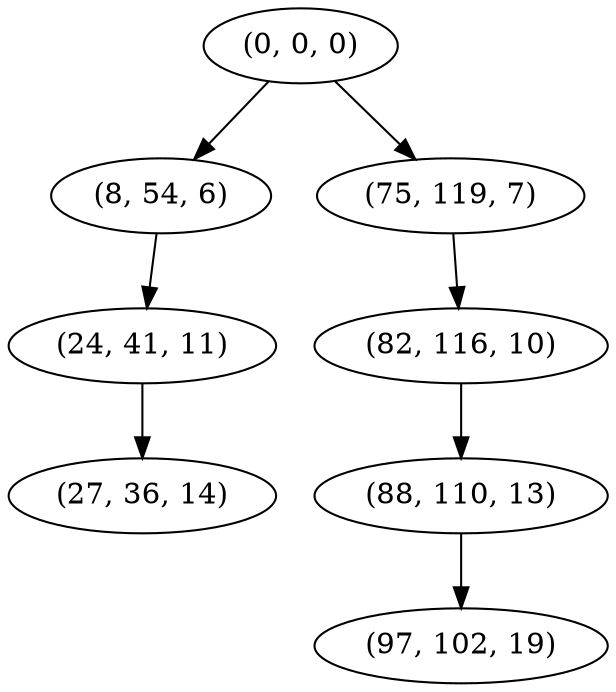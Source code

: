 digraph tree {
    "(0, 0, 0)";
    "(8, 54, 6)";
    "(24, 41, 11)";
    "(27, 36, 14)";
    "(75, 119, 7)";
    "(82, 116, 10)";
    "(88, 110, 13)";
    "(97, 102, 19)";
    "(0, 0, 0)" -> "(8, 54, 6)";
    "(0, 0, 0)" -> "(75, 119, 7)";
    "(8, 54, 6)" -> "(24, 41, 11)";
    "(24, 41, 11)" -> "(27, 36, 14)";
    "(75, 119, 7)" -> "(82, 116, 10)";
    "(82, 116, 10)" -> "(88, 110, 13)";
    "(88, 110, 13)" -> "(97, 102, 19)";
}
